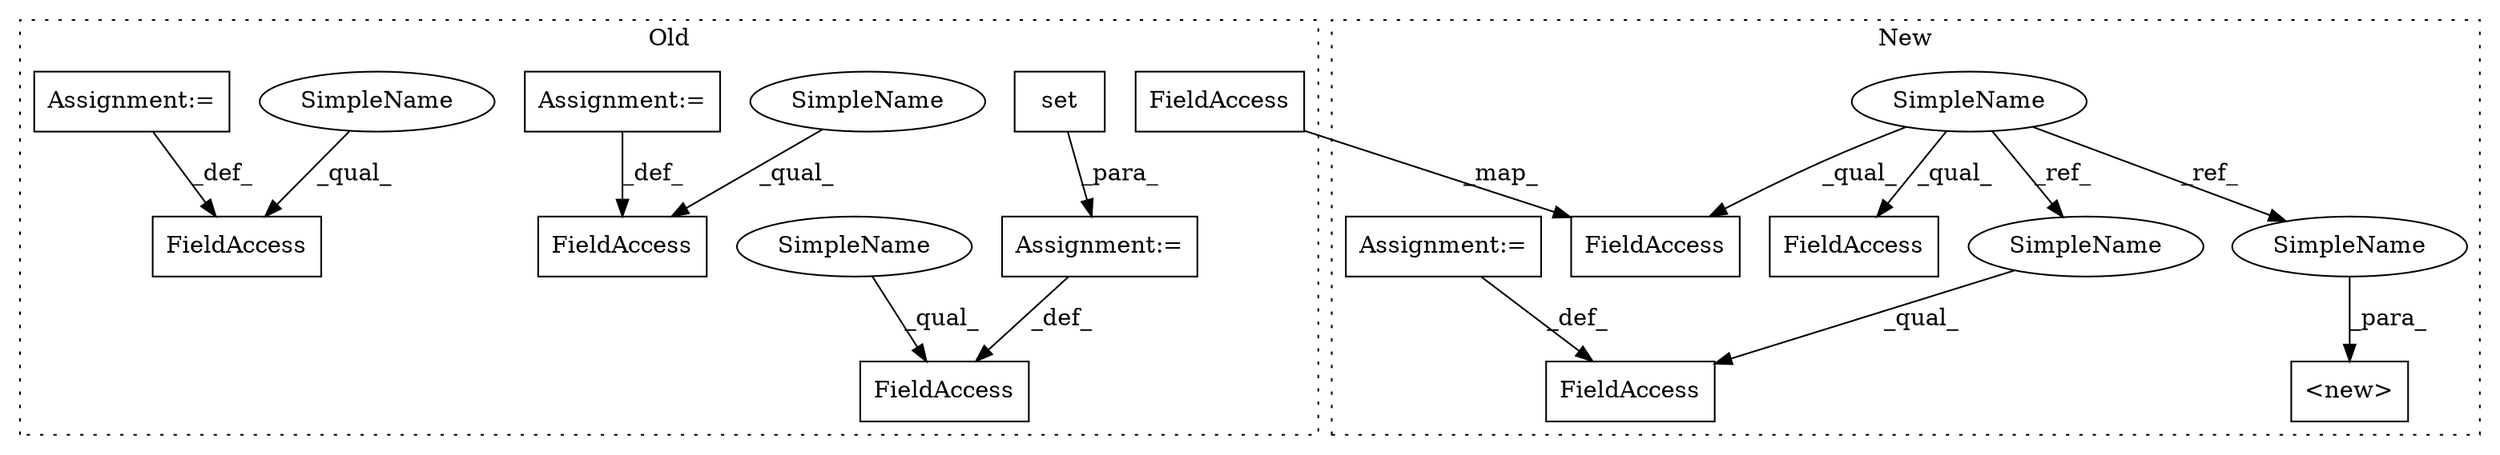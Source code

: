 digraph G {
subgraph cluster0 {
1 [label="set" a="32" s="742,757" l="4,1" shape="box"];
3 [label="Assignment:=" a="7" s="741" l="1" shape="box"];
4 [label="FieldAccess" a="22" s="732" l="9" shape="box"];
6 [label="FieldAccess" a="22" s="471" l="17" shape="box"];
7 [label="FieldAccess" a="22" s="512" l="12" shape="box"];
8 [label="Assignment:=" a="7" s="524" l="1" shape="box"];
9 [label="Assignment:=" a="7" s="488" l="1" shape="box"];
13 [label="FieldAccess" a="22" s="547" l="13" shape="box"];
17 [label="SimpleName" a="42" s="732" l="4" shape="ellipse"];
18 [label="SimpleName" a="42" s="471" l="4" shape="ellipse"];
19 [label="SimpleName" a="42" s="512" l="4" shape="ellipse"];
label = "Old";
style="dotted";
}
subgraph cluster1 {
2 [label="<new>" a="46" s="1362,1384" l="6,2" shape="box"];
5 [label="SimpleName" a="42" s="1319" l="4" shape="ellipse"];
10 [label="FieldAccess" a="22" s="1437" l="19" shape="box"];
11 [label="FieldAccess" a="22" s="1578" l="13" shape="box"];
12 [label="Assignment:=" a="7" s="1591" l="1" shape="box"];
14 [label="FieldAccess" a="22" s="1651" l="13" shape="box"];
15 [label="SimpleName" a="42" s="1578" l="4" shape="ellipse"];
16 [label="SimpleName" a="42" s="1380" l="4" shape="ellipse"];
label = "New";
style="dotted";
}
1 -> 3 [label="_para_"];
3 -> 4 [label="_def_"];
5 -> 14 [label="_qual_"];
5 -> 10 [label="_qual_"];
5 -> 16 [label="_ref_"];
5 -> 15 [label="_ref_"];
8 -> 7 [label="_def_"];
9 -> 6 [label="_def_"];
12 -> 11 [label="_def_"];
13 -> 14 [label="_map_"];
15 -> 11 [label="_qual_"];
16 -> 2 [label="_para_"];
17 -> 4 [label="_qual_"];
18 -> 6 [label="_qual_"];
19 -> 7 [label="_qual_"];
}